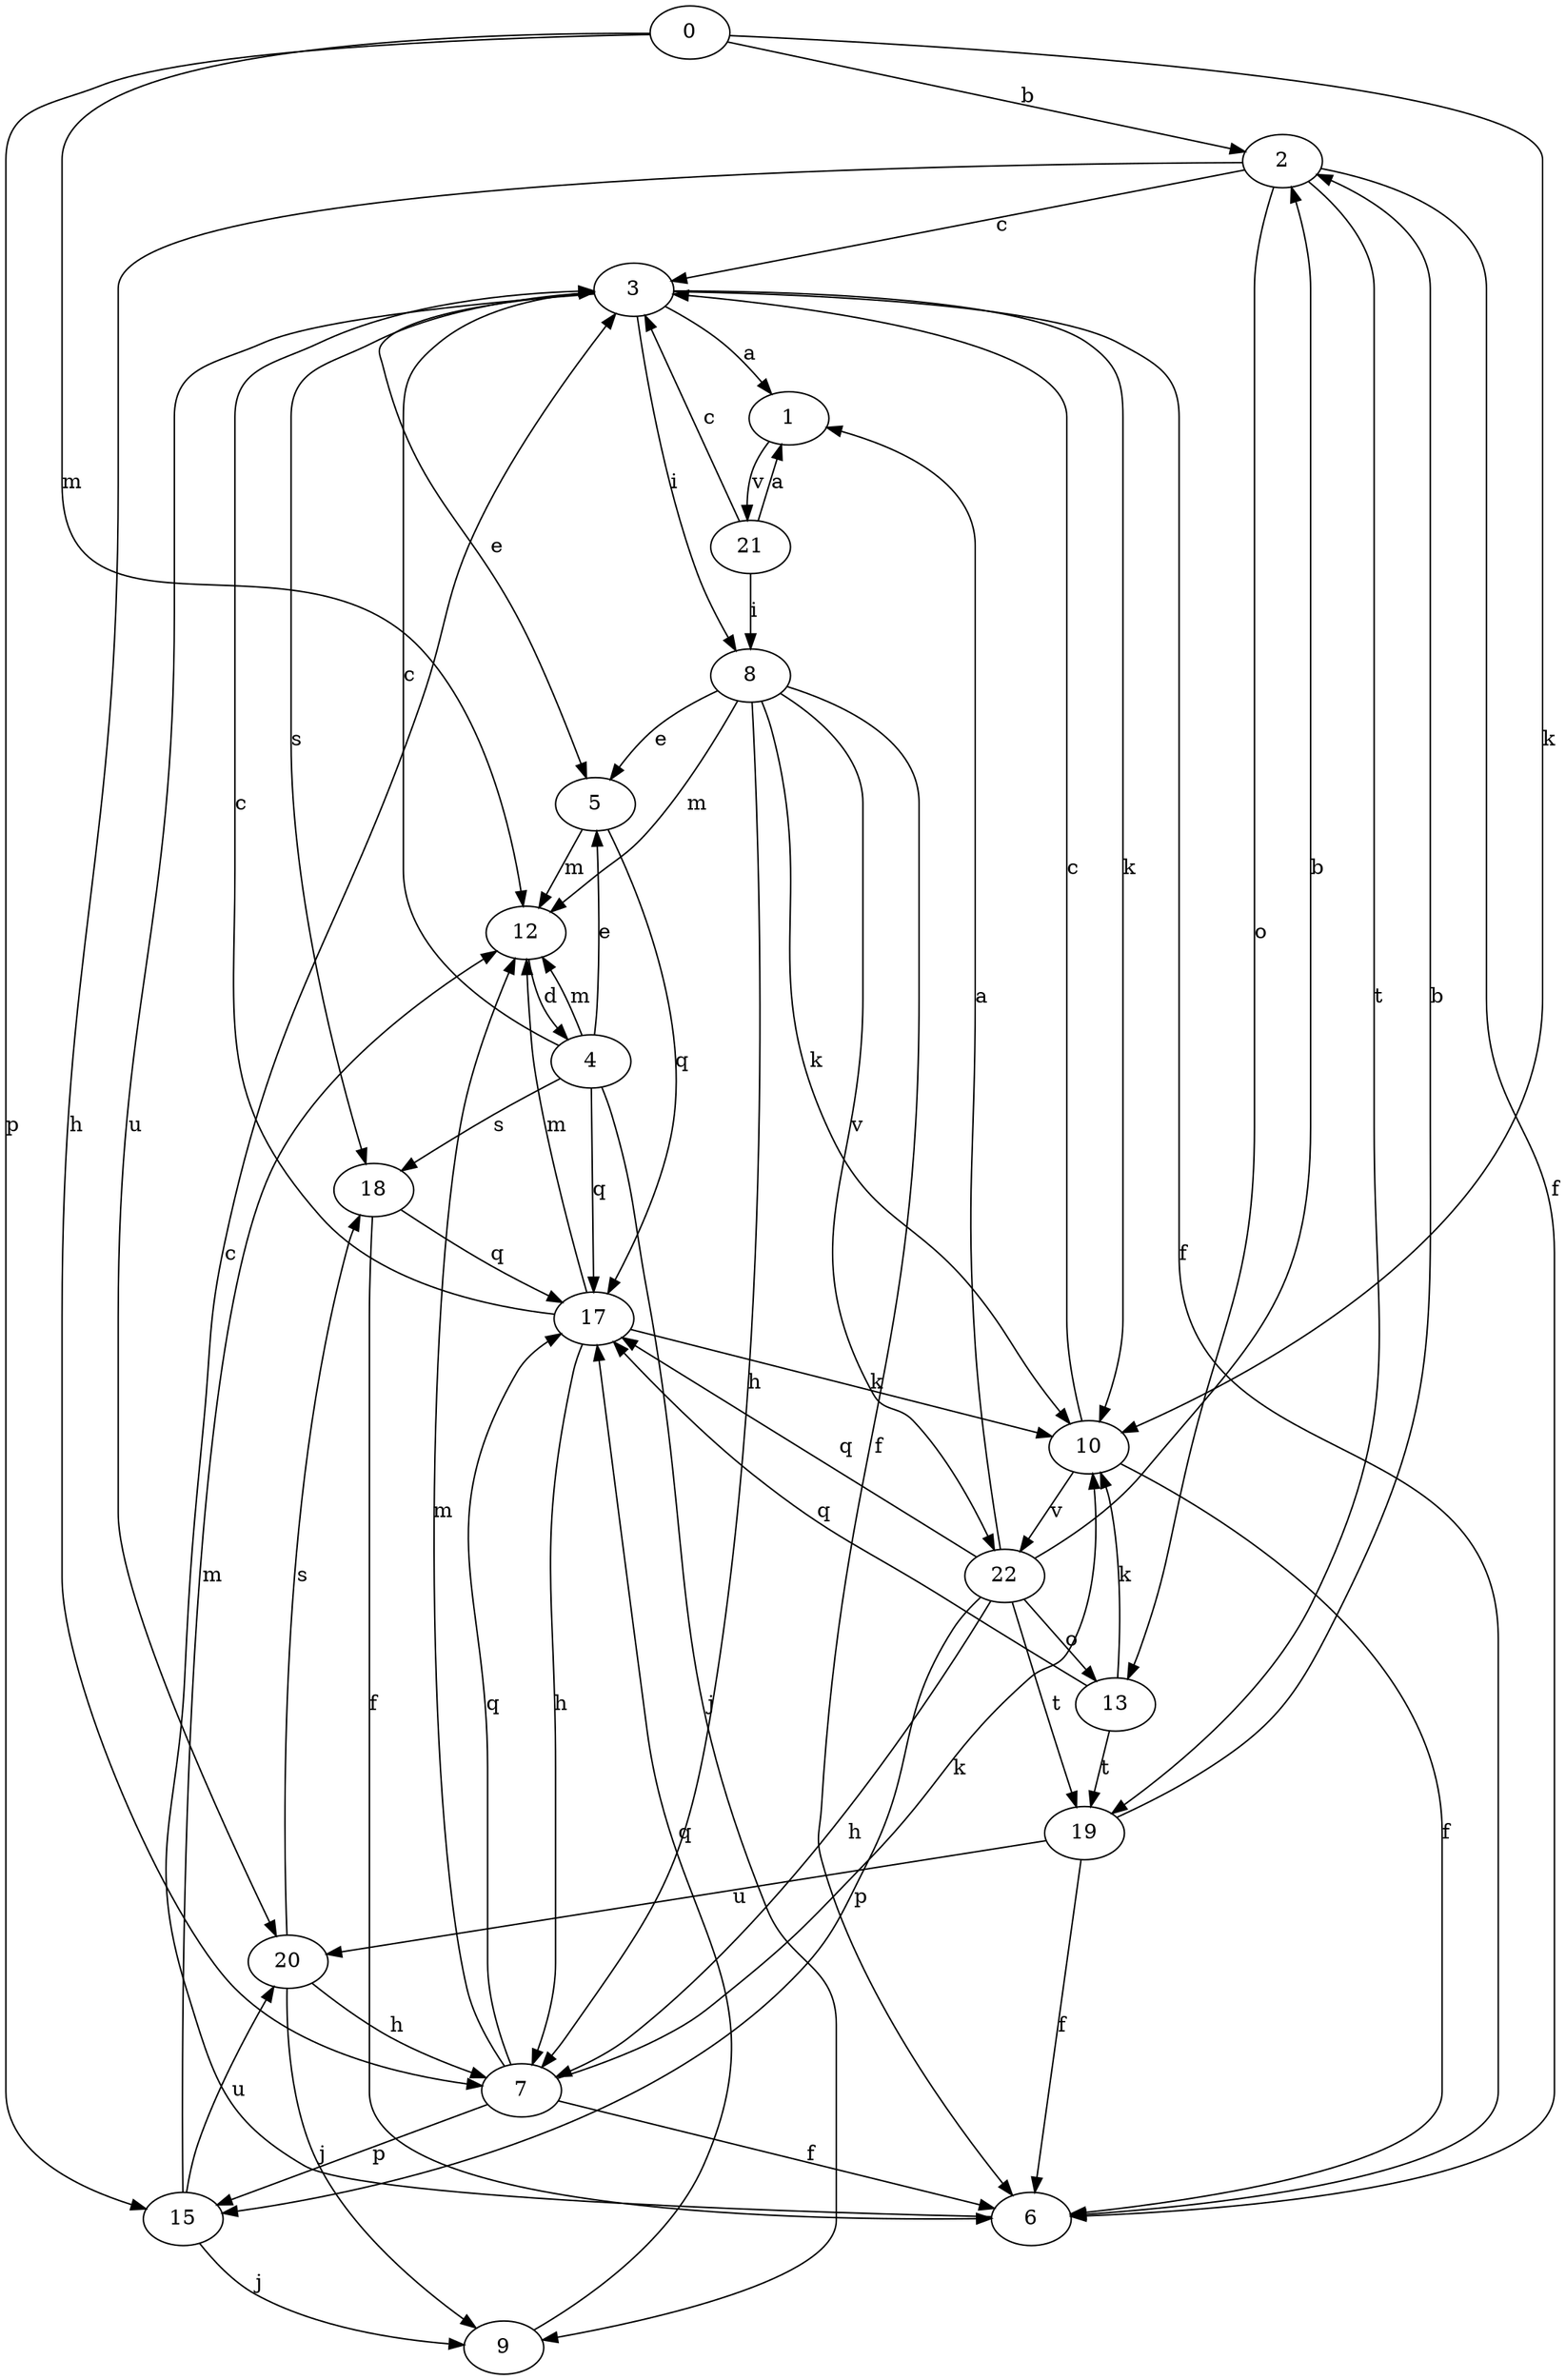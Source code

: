 strict digraph  {
0;
1;
2;
3;
4;
5;
6;
7;
8;
9;
10;
12;
13;
15;
17;
18;
19;
20;
21;
22;
0 -> 2  [label=b];
0 -> 10  [label=k];
0 -> 12  [label=m];
0 -> 15  [label=p];
1 -> 21  [label=v];
2 -> 3  [label=c];
2 -> 6  [label=f];
2 -> 7  [label=h];
2 -> 13  [label=o];
2 -> 19  [label=t];
3 -> 1  [label=a];
3 -> 5  [label=e];
3 -> 6  [label=f];
3 -> 8  [label=i];
3 -> 10  [label=k];
3 -> 18  [label=s];
3 -> 20  [label=u];
4 -> 3  [label=c];
4 -> 5  [label=e];
4 -> 9  [label=j];
4 -> 12  [label=m];
4 -> 17  [label=q];
4 -> 18  [label=s];
5 -> 12  [label=m];
5 -> 17  [label=q];
6 -> 3  [label=c];
7 -> 6  [label=f];
7 -> 10  [label=k];
7 -> 12  [label=m];
7 -> 15  [label=p];
7 -> 17  [label=q];
8 -> 5  [label=e];
8 -> 6  [label=f];
8 -> 7  [label=h];
8 -> 10  [label=k];
8 -> 12  [label=m];
8 -> 22  [label=v];
9 -> 17  [label=q];
10 -> 3  [label=c];
10 -> 6  [label=f];
10 -> 22  [label=v];
12 -> 4  [label=d];
13 -> 10  [label=k];
13 -> 17  [label=q];
13 -> 19  [label=t];
15 -> 9  [label=j];
15 -> 12  [label=m];
15 -> 20  [label=u];
17 -> 3  [label=c];
17 -> 7  [label=h];
17 -> 10  [label=k];
17 -> 12  [label=m];
18 -> 6  [label=f];
18 -> 17  [label=q];
19 -> 2  [label=b];
19 -> 6  [label=f];
19 -> 20  [label=u];
20 -> 7  [label=h];
20 -> 9  [label=j];
20 -> 18  [label=s];
21 -> 1  [label=a];
21 -> 3  [label=c];
21 -> 8  [label=i];
22 -> 1  [label=a];
22 -> 2  [label=b];
22 -> 7  [label=h];
22 -> 13  [label=o];
22 -> 15  [label=p];
22 -> 17  [label=q];
22 -> 19  [label=t];
}
